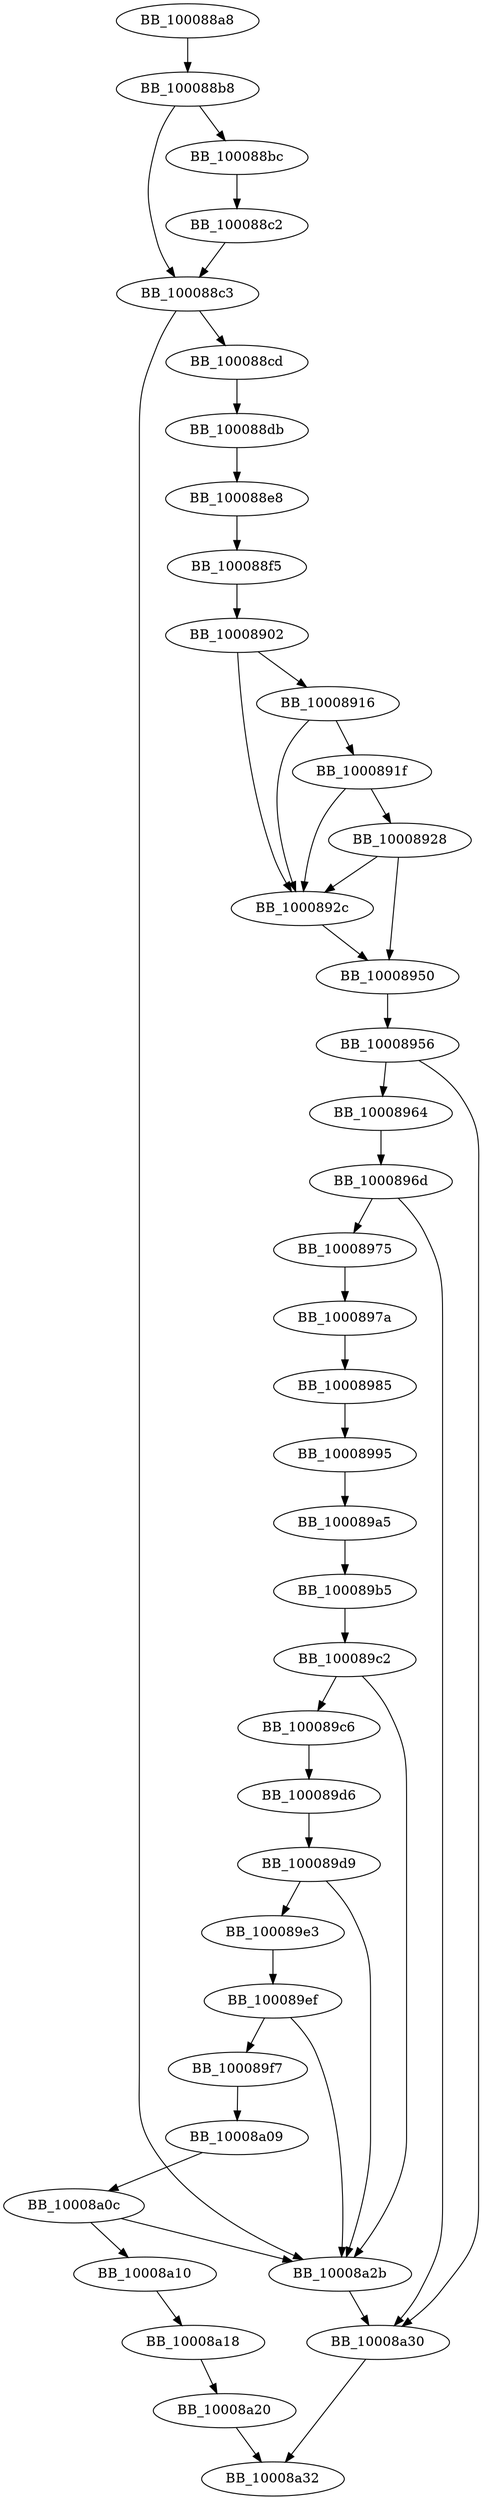 DiGraph __mtinit{
BB_100088a8->BB_100088b8
BB_100088b8->BB_100088bc
BB_100088b8->BB_100088c3
BB_100088bc->BB_100088c2
BB_100088c2->BB_100088c3
BB_100088c3->BB_100088cd
BB_100088c3->BB_10008a2b
BB_100088cd->BB_100088db
BB_100088db->BB_100088e8
BB_100088e8->BB_100088f5
BB_100088f5->BB_10008902
BB_10008902->BB_10008916
BB_10008902->BB_1000892c
BB_10008916->BB_1000891f
BB_10008916->BB_1000892c
BB_1000891f->BB_10008928
BB_1000891f->BB_1000892c
BB_10008928->BB_1000892c
BB_10008928->BB_10008950
BB_1000892c->BB_10008950
BB_10008950->BB_10008956
BB_10008956->BB_10008964
BB_10008956->BB_10008a30
BB_10008964->BB_1000896d
BB_1000896d->BB_10008975
BB_1000896d->BB_10008a30
BB_10008975->BB_1000897a
BB_1000897a->BB_10008985
BB_10008985->BB_10008995
BB_10008995->BB_100089a5
BB_100089a5->BB_100089b5
BB_100089b5->BB_100089c2
BB_100089c2->BB_100089c6
BB_100089c2->BB_10008a2b
BB_100089c6->BB_100089d6
BB_100089d6->BB_100089d9
BB_100089d9->BB_100089e3
BB_100089d9->BB_10008a2b
BB_100089e3->BB_100089ef
BB_100089ef->BB_100089f7
BB_100089ef->BB_10008a2b
BB_100089f7->BB_10008a09
BB_10008a09->BB_10008a0c
BB_10008a0c->BB_10008a10
BB_10008a0c->BB_10008a2b
BB_10008a10->BB_10008a18
BB_10008a18->BB_10008a20
BB_10008a20->BB_10008a32
BB_10008a2b->BB_10008a30
BB_10008a30->BB_10008a32
}
